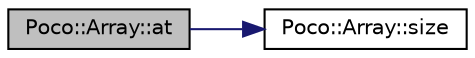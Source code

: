 digraph "Poco::Array::at"
{
 // LATEX_PDF_SIZE
  edge [fontname="Helvetica",fontsize="10",labelfontname="Helvetica",labelfontsize="10"];
  node [fontname="Helvetica",fontsize="10",shape=record];
  rankdir="LR";
  Node1 [label="Poco::Array::at",height=0.2,width=0.4,color="black", fillcolor="grey75", style="filled", fontcolor="black",tooltip="Element access with range check. Throws Poco::InvalidArgumentException if the index is over range."];
  Node1 -> Node2 [color="midnightblue",fontsize="10",style="solid"];
  Node2 [label="Poco::Array::size",height=0.2,width=0.4,color="black", fillcolor="white", style="filled",URL="$classPoco_1_1Array.html#a962b6d71926c87d871adcbf33d2d1761",tooltip=" "];
}
